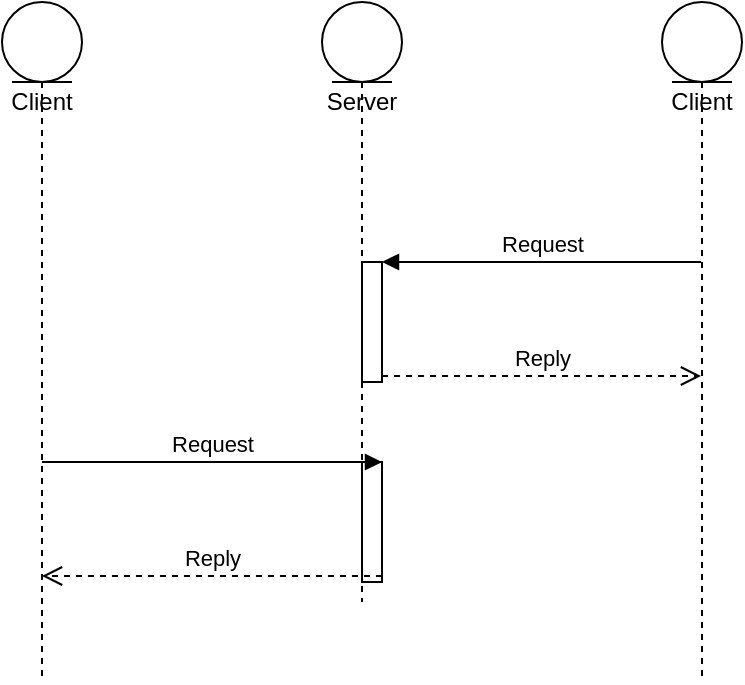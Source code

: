 <mxfile version="13.4.5" type="device"><diagram id="FwkFX-C6uH8rYC4Z_ZWF" name="Page-1"><mxGraphModel dx="1422" dy="783" grid="1" gridSize="10" guides="1" tooltips="1" connect="1" arrows="1" fold="1" page="1" pageScale="1" pageWidth="827" pageHeight="1169" math="0" shadow="0"><root><mxCell id="0"/><mxCell id="1" parent="0"/><mxCell id="jB3kVFrLQ5DZnHEmyTGs-1" value="Server" style="shape=umlLifeline;participant=umlEntity;perimeter=lifelinePerimeter;whiteSpace=wrap;html=1;container=1;collapsible=0;recursiveResize=0;verticalAlign=top;spacingTop=36;outlineConnect=0;labelPosition=center;verticalLabelPosition=middle;align=center;" vertex="1" parent="1"><mxGeometry x="220" y="140" width="40" height="300" as="geometry"/></mxCell><mxCell id="jB3kVFrLQ5DZnHEmyTGs-3" value="" style="html=1;points=[];perimeter=orthogonalPerimeter;" vertex="1" parent="jB3kVFrLQ5DZnHEmyTGs-1"><mxGeometry x="20" y="130" width="10" height="60" as="geometry"/></mxCell><mxCell id="jB3kVFrLQ5DZnHEmyTGs-7" value="" style="html=1;points=[];perimeter=orthogonalPerimeter;" vertex="1" parent="jB3kVFrLQ5DZnHEmyTGs-1"><mxGeometry x="20" y="230" width="10" height="60" as="geometry"/></mxCell><mxCell id="jB3kVFrLQ5DZnHEmyTGs-2" value="Client" style="shape=umlLifeline;participant=umlEntity;perimeter=lifelinePerimeter;whiteSpace=wrap;html=1;container=1;collapsible=0;recursiveResize=0;verticalAlign=top;spacingTop=36;outlineConnect=0;" vertex="1" parent="1"><mxGeometry x="390" y="140" width="40" height="340" as="geometry"/></mxCell><mxCell id="jB3kVFrLQ5DZnHEmyTGs-4" value="Request" style="html=1;verticalAlign=bottom;endArrow=block;entryX=1;entryY=0;" edge="1" target="jB3kVFrLQ5DZnHEmyTGs-3" parent="1" source="jB3kVFrLQ5DZnHEmyTGs-2"><mxGeometry relative="1" as="geometry"><mxPoint x="310" y="270" as="sourcePoint"/></mxGeometry></mxCell><mxCell id="jB3kVFrLQ5DZnHEmyTGs-5" value="Reply" style="html=1;verticalAlign=bottom;endArrow=open;dashed=1;endSize=8;exitX=1;exitY=0.95;" edge="1" source="jB3kVFrLQ5DZnHEmyTGs-3" parent="1" target="jB3kVFrLQ5DZnHEmyTGs-2"><mxGeometry relative="1" as="geometry"><mxPoint x="310" y="327" as="targetPoint"/></mxGeometry></mxCell><mxCell id="jB3kVFrLQ5DZnHEmyTGs-6" value="Client" style="shape=umlLifeline;participant=umlEntity;perimeter=lifelinePerimeter;whiteSpace=wrap;html=1;container=1;collapsible=0;recursiveResize=0;verticalAlign=top;spacingTop=36;outlineConnect=0;" vertex="1" parent="1"><mxGeometry x="60" y="140" width="40" height="340" as="geometry"/></mxCell><mxCell id="jB3kVFrLQ5DZnHEmyTGs-8" value="Request" style="html=1;verticalAlign=bottom;endArrow=block;entryX=1;entryY=0;" edge="1" target="jB3kVFrLQ5DZnHEmyTGs-7" parent="1" source="jB3kVFrLQ5DZnHEmyTGs-6"><mxGeometry relative="1" as="geometry"><mxPoint x="310" y="370" as="sourcePoint"/></mxGeometry></mxCell><mxCell id="jB3kVFrLQ5DZnHEmyTGs-9" value="Reply" style="html=1;verticalAlign=bottom;endArrow=open;dashed=1;endSize=8;exitX=1;exitY=0.95;" edge="1" source="jB3kVFrLQ5DZnHEmyTGs-7" parent="1" target="jB3kVFrLQ5DZnHEmyTGs-6"><mxGeometry relative="1" as="geometry"><mxPoint x="310" y="427" as="targetPoint"/></mxGeometry></mxCell></root></mxGraphModel></diagram></mxfile>